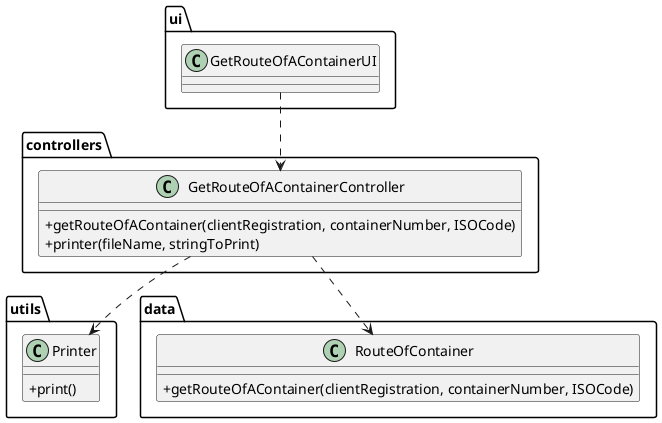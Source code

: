 @startuml
'https://plantuml.com/class-diagram

skinparam classAttributeIconSize 0

package "ui" {
class GetRouteOfAContainerUI{
}
}

package "controllers" {
class GetRouteOfAContainerController{
+getRouteOfAContainer(clientRegistration, containerNumber, ISOCode)
+printer(fileName, stringToPrint)
}
}
package utils{
class Printer{
+print()
}
}

package data{
class RouteOfContainer{
+getRouteOfAContainer(clientRegistration, containerNumber, ISOCode)
}
}



GetRouteOfAContainerUI ..> GetRouteOfAContainerController
GetRouteOfAContainerController ..> Printer
GetRouteOfAContainerController ..> RouteOfContainer
@enduml